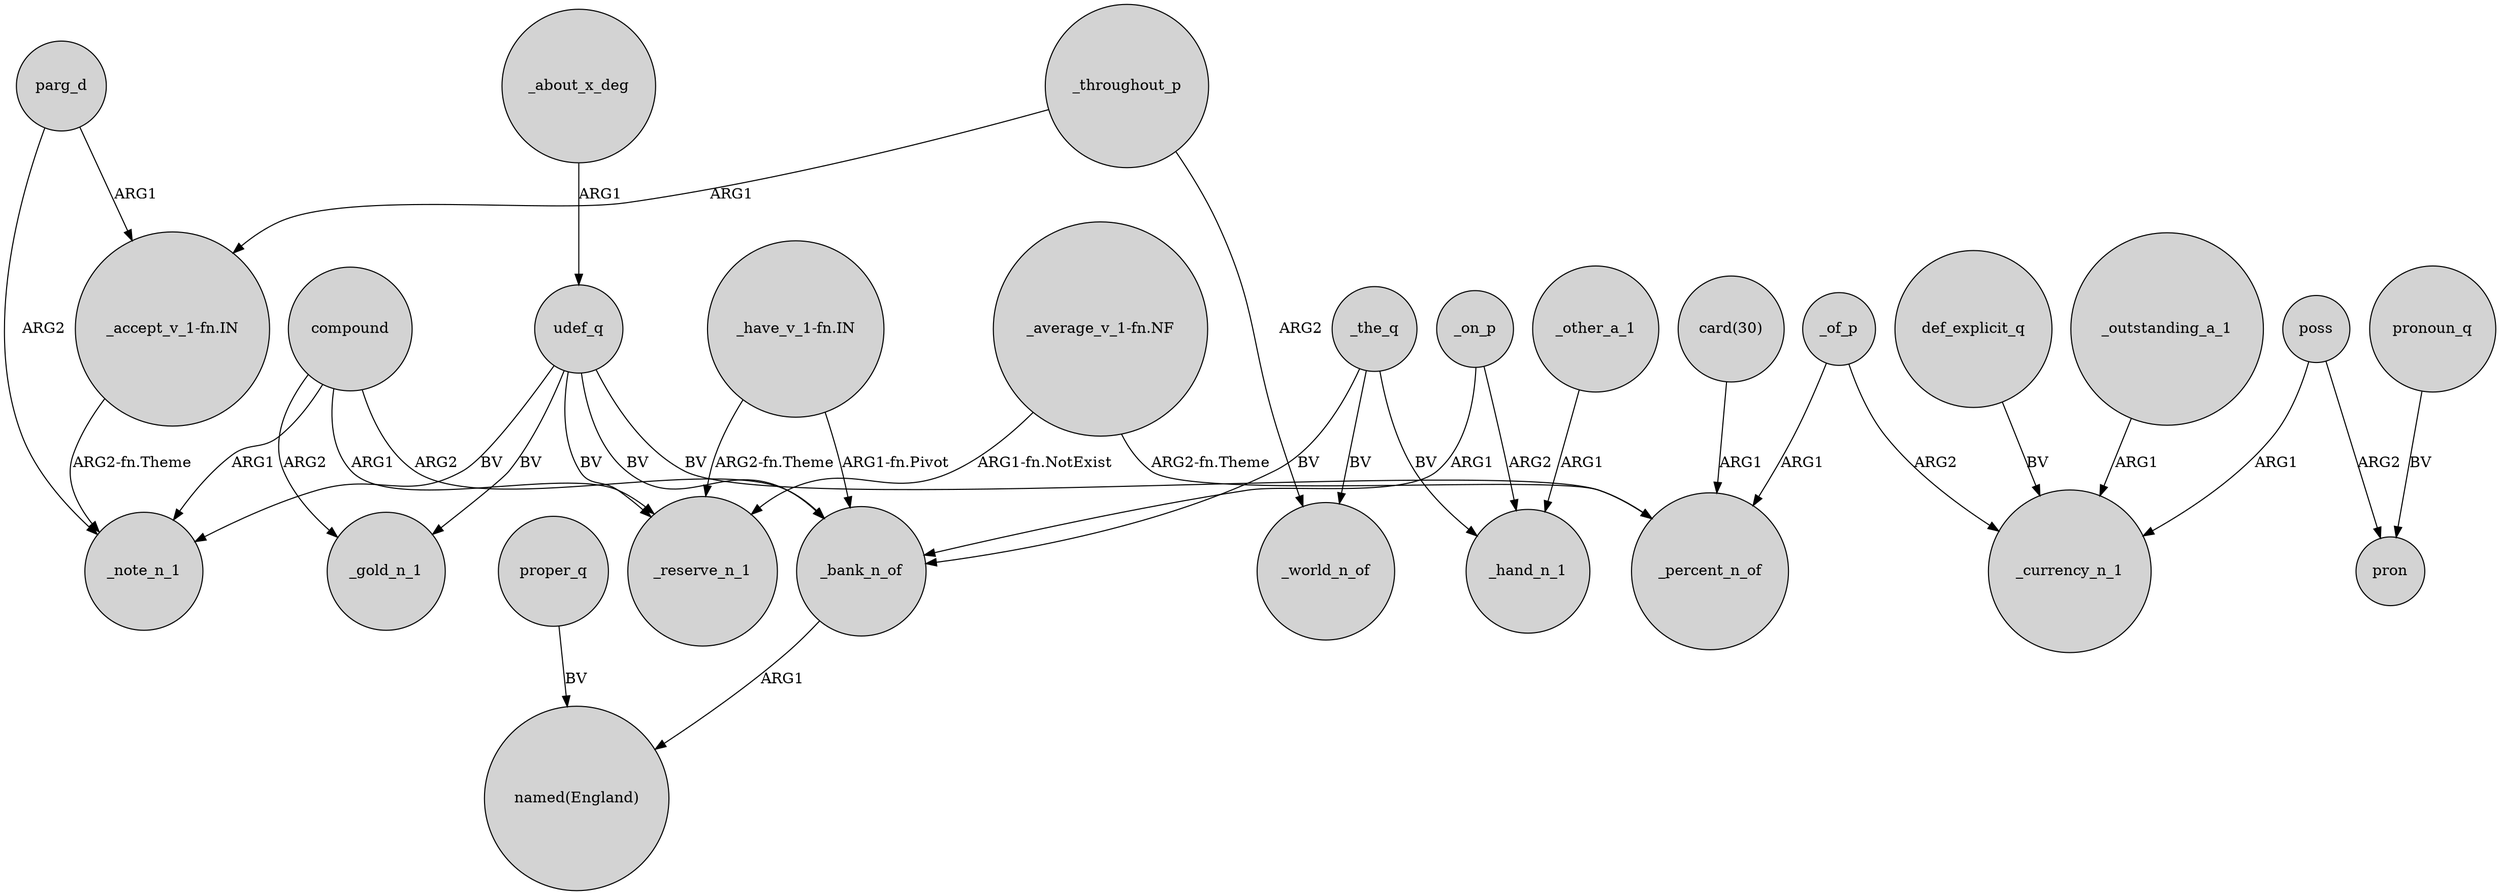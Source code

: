 digraph {
	node [shape=circle style=filled]
	"_average_v_1-fn.NF" -> _percent_n_of [label="ARG2-fn.Theme"]
	compound -> _bank_n_of [label=ARG2]
	poss -> pron [label=ARG2]
	compound -> _note_n_1 [label=ARG1]
	"_average_v_1-fn.NF" -> _reserve_n_1 [label="ARG1-fn.NotExist"]
	proper_q -> "named(England)" [label=BV]
	parg_d -> "_accept_v_1-fn.IN" [label=ARG1]
	compound -> _gold_n_1 [label=ARG2]
	udef_q -> _reserve_n_1 [label=BV]
	"card(30)" -> _percent_n_of [label=ARG1]
	_the_q -> _world_n_of [label=BV]
	_about_x_deg -> udef_q [label=ARG1]
	_the_q -> _hand_n_1 [label=BV]
	"_have_v_1-fn.IN" -> _reserve_n_1 [label="ARG2-fn.Theme"]
	_of_p -> _percent_n_of [label=ARG1]
	_other_a_1 -> _hand_n_1 [label=ARG1]
	"_have_v_1-fn.IN" -> _bank_n_of [label="ARG1-fn.Pivot"]
	pronoun_q -> pron [label=BV]
	_throughout_p -> "_accept_v_1-fn.IN" [label=ARG1]
	_of_p -> _currency_n_1 [label=ARG2]
	_the_q -> _bank_n_of [label=BV]
	compound -> _reserve_n_1 [label=ARG1]
	udef_q -> _gold_n_1 [label=BV]
	_bank_n_of -> "named(England)" [label=ARG1]
	_throughout_p -> _world_n_of [label=ARG2]
	_outstanding_a_1 -> _currency_n_1 [label=ARG1]
	_on_p -> _hand_n_1 [label=ARG2]
	poss -> _currency_n_1 [label=ARG1]
	parg_d -> _note_n_1 [label=ARG2]
	_on_p -> _bank_n_of [label=ARG1]
	udef_q -> _percent_n_of [label=BV]
	"_accept_v_1-fn.IN" -> _note_n_1 [label="ARG2-fn.Theme"]
	def_explicit_q -> _currency_n_1 [label=BV]
	udef_q -> _note_n_1 [label=BV]
	udef_q -> _bank_n_of [label=BV]
}

